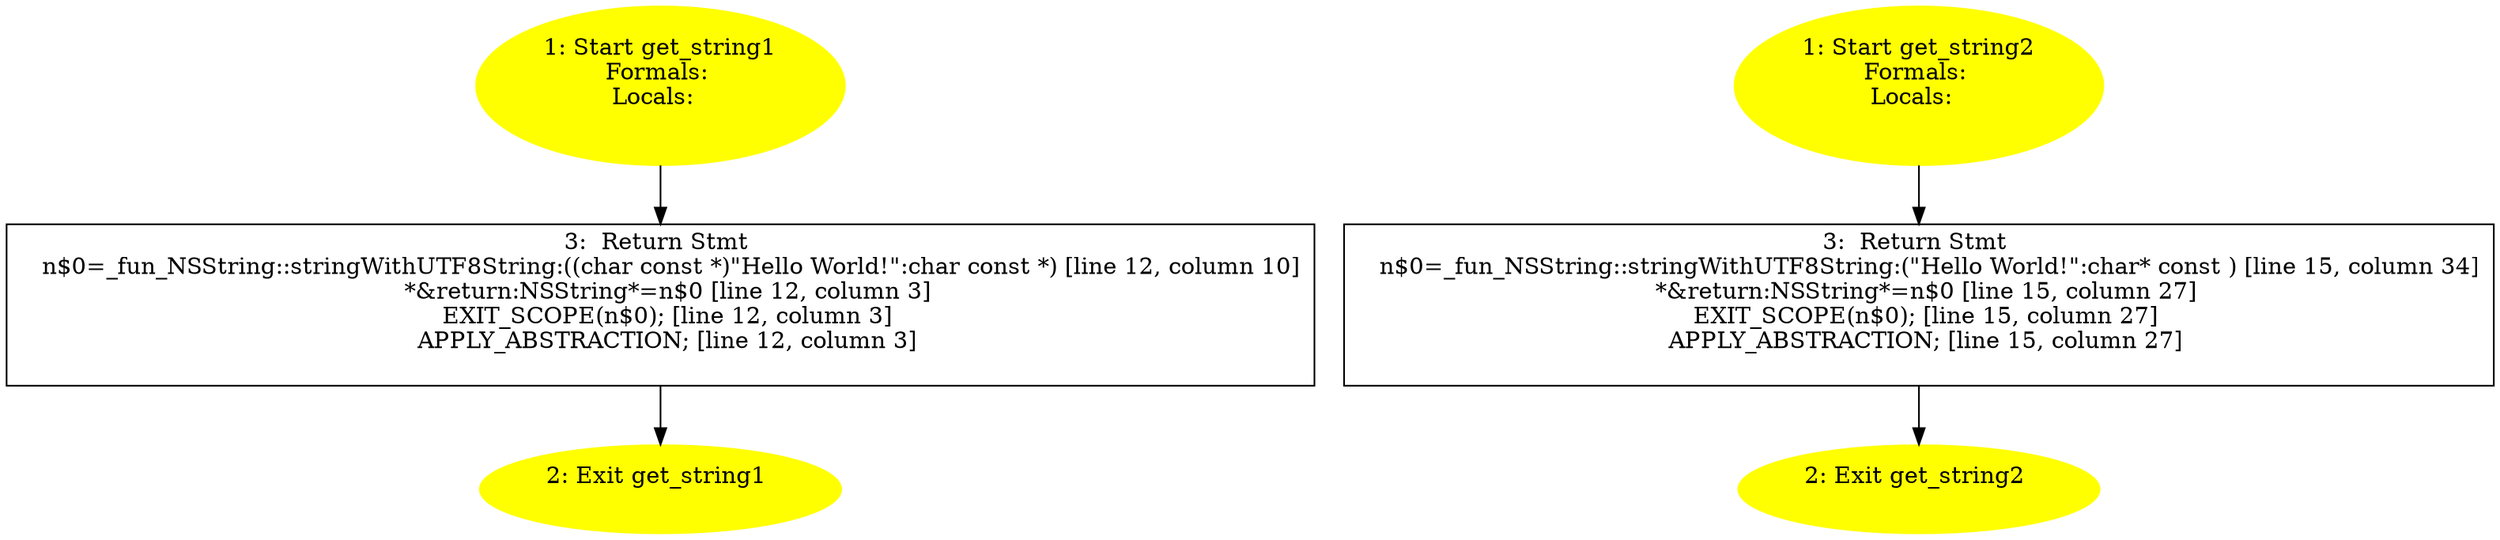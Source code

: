 /* @generated */
digraph cfg {
"get_string1.37988b3a9459aa3258beba816a2c79fc_1" [label="1: Start get_string1\nFormals: \nLocals:  \n  " color=yellow style=filled]
	

	 "get_string1.37988b3a9459aa3258beba816a2c79fc_1" -> "get_string1.37988b3a9459aa3258beba816a2c79fc_3" ;
"get_string1.37988b3a9459aa3258beba816a2c79fc_2" [label="2: Exit get_string1 \n  " color=yellow style=filled]
	

"get_string1.37988b3a9459aa3258beba816a2c79fc_3" [label="3:  Return Stmt \n   n$0=_fun_NSString::stringWithUTF8String:((char const *)\"Hello World!\":char const *) [line 12, column 10]\n  *&return:NSString*=n$0 [line 12, column 3]\n  EXIT_SCOPE(n$0); [line 12, column 3]\n  APPLY_ABSTRACTION; [line 12, column 3]\n " shape="box"]
	

	 "get_string1.37988b3a9459aa3258beba816a2c79fc_3" -> "get_string1.37988b3a9459aa3258beba816a2c79fc_2" ;
"get_string2.896232467e9bb3980f16ff6f7a1da043_1" [label="1: Start get_string2\nFormals: \nLocals:  \n  " color=yellow style=filled]
	

	 "get_string2.896232467e9bb3980f16ff6f7a1da043_1" -> "get_string2.896232467e9bb3980f16ff6f7a1da043_3" ;
"get_string2.896232467e9bb3980f16ff6f7a1da043_2" [label="2: Exit get_string2 \n  " color=yellow style=filled]
	

"get_string2.896232467e9bb3980f16ff6f7a1da043_3" [label="3:  Return Stmt \n   n$0=_fun_NSString::stringWithUTF8String:(\"Hello World!\":char* const ) [line 15, column 34]\n  *&return:NSString*=n$0 [line 15, column 27]\n  EXIT_SCOPE(n$0); [line 15, column 27]\n  APPLY_ABSTRACTION; [line 15, column 27]\n " shape="box"]
	

	 "get_string2.896232467e9bb3980f16ff6f7a1da043_3" -> "get_string2.896232467e9bb3980f16ff6f7a1da043_2" ;
}
